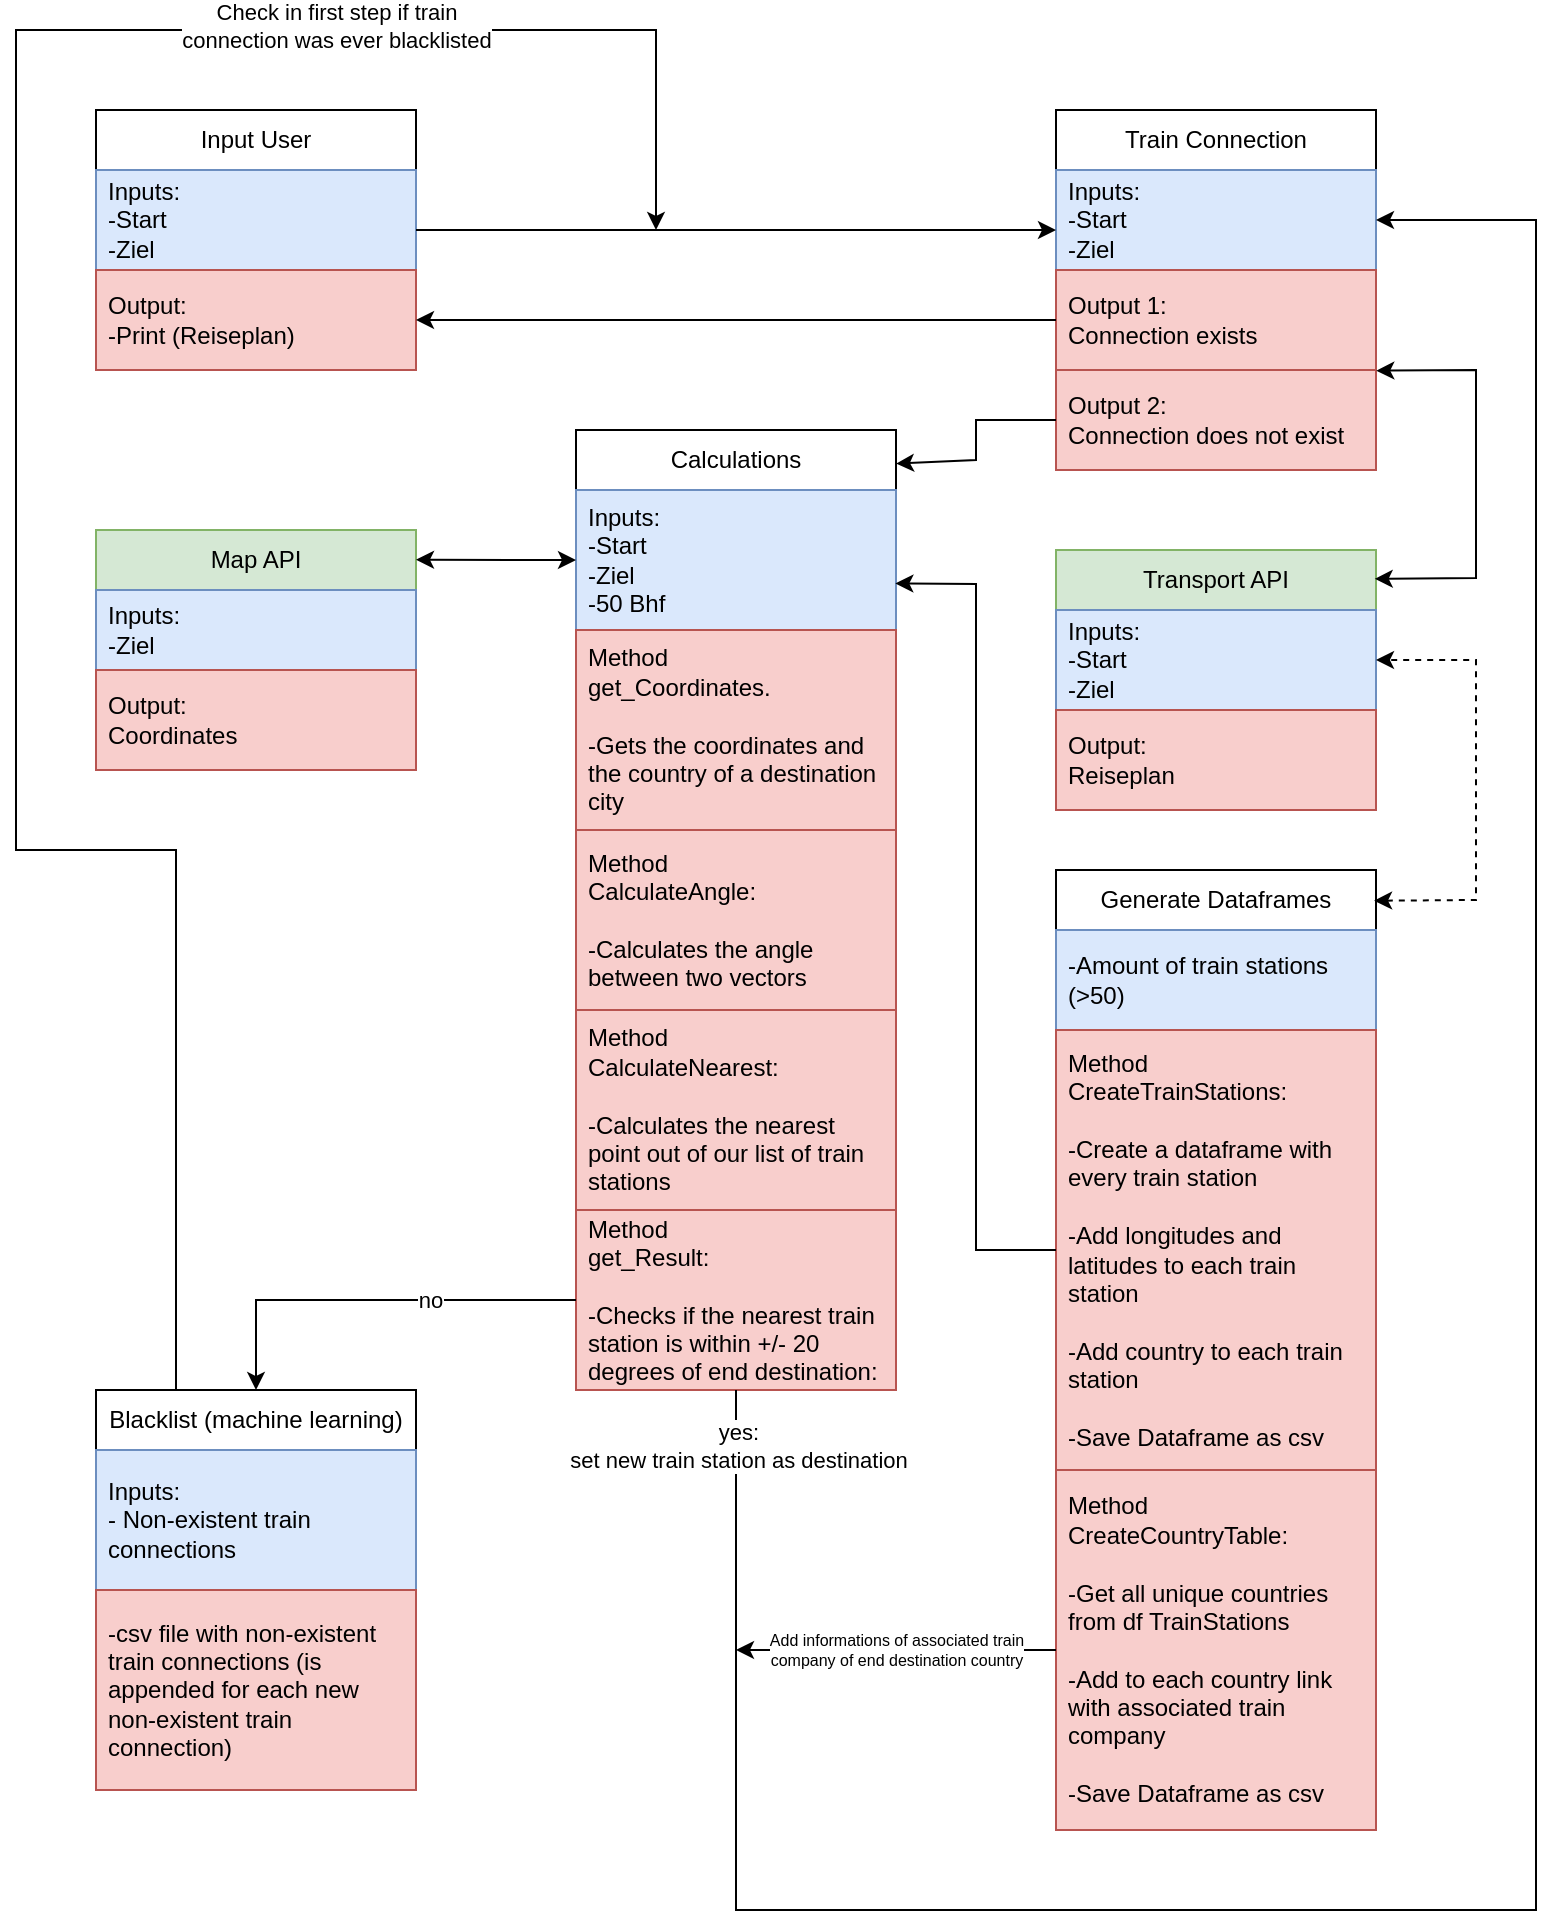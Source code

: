 <mxfile version="24.2.5" type="device">
  <diagram name="Page-1" id="Yg3Di62gPbDl6eEjb5mG">
    <mxGraphModel dx="367" dy="298" grid="1" gridSize="10" guides="1" tooltips="1" connect="1" arrows="1" fold="1" page="1" pageScale="1" pageWidth="850" pageHeight="1100" math="0" shadow="0">
      <root>
        <mxCell id="0" />
        <mxCell id="1" parent="0" />
        <mxCell id="HPL71My5Zk9LbJ4a0La9-2" value="Input User" style="swimlane;fontStyle=0;childLayout=stackLayout;horizontal=1;startSize=30;horizontalStack=0;resizeParent=1;resizeParentMax=0;resizeLast=0;collapsible=1;marginBottom=0;whiteSpace=wrap;html=1;" parent="1" vertex="1">
          <mxGeometry x="80" y="120" width="160" height="130" as="geometry" />
        </mxCell>
        <mxCell id="HPL71My5Zk9LbJ4a0La9-3" value="Inputs:&lt;div&gt;-Start&lt;/div&gt;&lt;div&gt;-Ziel&lt;/div&gt;" style="text;strokeColor=#6c8ebf;fillColor=#dae8fc;align=left;verticalAlign=middle;spacingLeft=4;spacingRight=4;overflow=hidden;points=[[0,0.5],[1,0.5]];portConstraint=eastwest;rotatable=0;whiteSpace=wrap;html=1;" parent="HPL71My5Zk9LbJ4a0La9-2" vertex="1">
          <mxGeometry y="30" width="160" height="50" as="geometry" />
        </mxCell>
        <mxCell id="HPL71My5Zk9LbJ4a0La9-4" value="Output:&lt;div&gt;-Print (Reiseplan)&lt;/div&gt;" style="text;strokeColor=#b85450;fillColor=#f8cecc;align=left;verticalAlign=middle;spacingLeft=4;spacingRight=4;overflow=hidden;points=[[0,0.5],[1,0.5]];portConstraint=eastwest;rotatable=0;whiteSpace=wrap;html=1;" parent="HPL71My5Zk9LbJ4a0La9-2" vertex="1">
          <mxGeometry y="80" width="160" height="50" as="geometry" />
        </mxCell>
        <mxCell id="HPL71My5Zk9LbJ4a0La9-8" value="Train Connection" style="swimlane;fontStyle=0;childLayout=stackLayout;horizontal=1;startSize=30;horizontalStack=0;resizeParent=1;resizeParentMax=0;resizeLast=0;collapsible=1;marginBottom=0;whiteSpace=wrap;html=1;" parent="1" vertex="1">
          <mxGeometry x="560" y="120" width="160" height="180" as="geometry" />
        </mxCell>
        <mxCell id="HPL71My5Zk9LbJ4a0La9-9" value="Inputs:&lt;div&gt;-Start&lt;/div&gt;&lt;div&gt;-Ziel&lt;/div&gt;" style="text;strokeColor=#6c8ebf;fillColor=#dae8fc;align=left;verticalAlign=middle;spacingLeft=4;spacingRight=4;overflow=hidden;points=[[0,0.5],[1,0.5]];portConstraint=eastwest;rotatable=0;whiteSpace=wrap;html=1;" parent="HPL71My5Zk9LbJ4a0La9-8" vertex="1">
          <mxGeometry y="30" width="160" height="50" as="geometry" />
        </mxCell>
        <mxCell id="HPL71My5Zk9LbJ4a0La9-14" value="Output 1:&lt;br&gt;Connection exists" style="text;strokeColor=#b85450;fillColor=#f8cecc;align=left;verticalAlign=middle;spacingLeft=4;spacingRight=4;overflow=hidden;points=[[0,0.5],[1,0.5]];portConstraint=eastwest;rotatable=0;whiteSpace=wrap;html=1;" parent="HPL71My5Zk9LbJ4a0La9-8" vertex="1">
          <mxGeometry y="80" width="160" height="50" as="geometry" />
        </mxCell>
        <mxCell id="HPL71My5Zk9LbJ4a0La9-10" value="Output 2:&lt;br&gt;Connection does not exist" style="text;strokeColor=#b85450;fillColor=#f8cecc;align=left;verticalAlign=middle;spacingLeft=4;spacingRight=4;overflow=hidden;points=[[0,0.5],[1,0.5]];portConstraint=eastwest;rotatable=0;whiteSpace=wrap;html=1;" parent="HPL71My5Zk9LbJ4a0La9-8" vertex="1">
          <mxGeometry y="130" width="160" height="50" as="geometry" />
        </mxCell>
        <mxCell id="HPL71My5Zk9LbJ4a0La9-18" value="" style="endArrow=classic;html=1;rounded=0;exitX=1;exitY=0.5;exitDx=0;exitDy=0;entryX=0;entryY=0.5;entryDx=0;entryDy=0;" parent="1" edge="1">
          <mxGeometry width="50" height="50" relative="1" as="geometry">
            <mxPoint x="240" y="180" as="sourcePoint" />
            <mxPoint x="560" y="180" as="targetPoint" />
          </mxGeometry>
        </mxCell>
        <mxCell id="HPL71My5Zk9LbJ4a0La9-20" value="" style="endArrow=classic;html=1;rounded=0;exitX=0;exitY=0.5;exitDx=0;exitDy=0;entryX=1;entryY=0.5;entryDx=0;entryDy=0;" parent="1" source="HPL71My5Zk9LbJ4a0La9-14" target="HPL71My5Zk9LbJ4a0La9-4" edge="1">
          <mxGeometry width="50" height="50" relative="1" as="geometry">
            <mxPoint x="200" y="165" as="sourcePoint" />
            <mxPoint x="340" y="165" as="targetPoint" />
          </mxGeometry>
        </mxCell>
        <mxCell id="HPL71My5Zk9LbJ4a0La9-21" value="Calculations" style="swimlane;fontStyle=0;childLayout=stackLayout;horizontal=1;startSize=30;horizontalStack=0;resizeParent=1;resizeParentMax=0;resizeLast=0;collapsible=1;marginBottom=0;whiteSpace=wrap;html=1;" parent="1" vertex="1">
          <mxGeometry x="320" y="280" width="160" height="480" as="geometry" />
        </mxCell>
        <mxCell id="HPL71My5Zk9LbJ4a0La9-22" value="Inputs:&lt;div&gt;-Start&lt;/div&gt;&lt;div&gt;-Ziel&lt;br&gt;-50 Bhf&lt;/div&gt;" style="text;strokeColor=#6c8ebf;fillColor=#dae8fc;align=left;verticalAlign=middle;spacingLeft=4;spacingRight=4;overflow=hidden;points=[[0,0.5],[1,0.5]];portConstraint=eastwest;rotatable=0;whiteSpace=wrap;html=1;" parent="HPL71My5Zk9LbJ4a0La9-21" vertex="1">
          <mxGeometry y="30" width="160" height="70" as="geometry" />
        </mxCell>
        <mxCell id="HPL71My5Zk9LbJ4a0La9-23" value="Method&lt;br&gt;CalculateAngle:&lt;br&gt;&lt;br&gt;-Calculates the angle between two vectors" style="text;strokeColor=#b85450;fillColor=#f8cecc;align=left;verticalAlign=middle;spacingLeft=4;spacingRight=4;overflow=hidden;points=[[0,0.5],[1,0.5]];portConstraint=eastwest;rotatable=0;whiteSpace=wrap;html=1;" parent="HPL71My5Zk9LbJ4a0La9-21" vertex="1">
          <mxGeometry y="100" width="160" height="100" as="geometry" />
        </mxCell>
        <mxCell id="HPL71My5Zk9LbJ4a0La9-81" value="Method&lt;br&gt;CalculateAngle:&lt;br&gt;&lt;br&gt;-Calculates the angle between two vectors" style="text;strokeColor=#b85450;fillColor=#f8cecc;align=left;verticalAlign=middle;spacingLeft=4;spacingRight=4;overflow=hidden;points=[[0,0.5],[1,0.5]];portConstraint=eastwest;rotatable=0;whiteSpace=wrap;html=1;" parent="HPL71My5Zk9LbJ4a0La9-21" vertex="1">
          <mxGeometry y="200" width="160" height="90" as="geometry" />
        </mxCell>
        <mxCell id="HPL71My5Zk9LbJ4a0La9-109" value="&lt;div&gt;Method&lt;div&gt;CalculateNearest:&lt;br&gt;&lt;br&gt;-Calculates the nearest point out of our list of train stations&lt;/div&gt;&lt;/div&gt;" style="text;strokeColor=#b85450;fillColor=#f8cecc;align=left;verticalAlign=middle;spacingLeft=4;spacingRight=4;overflow=hidden;points=[[0,0.5],[1,0.5]];portConstraint=eastwest;rotatable=0;whiteSpace=wrap;html=1;" parent="HPL71My5Zk9LbJ4a0La9-21" vertex="1">
          <mxGeometry y="290" width="160" height="100" as="geometry" />
        </mxCell>
        <mxCell id="HPL71My5Zk9LbJ4a0La9-24" value="Method&lt;div&gt;get_Result:&lt;/div&gt;&lt;div&gt;&lt;br&gt;&lt;/div&gt;&lt;div&gt;-Checks if the nearest train station is within +/- 20 degrees of end destination:&lt;br&gt;&lt;br&gt;&lt;br&gt;&lt;/div&gt;" style="text;strokeColor=#b85450;fillColor=#f8cecc;align=left;verticalAlign=middle;spacingLeft=4;spacingRight=4;overflow=hidden;points=[[0,0.5],[1,0.5]];portConstraint=eastwest;rotatable=0;whiteSpace=wrap;html=1;" parent="HPL71My5Zk9LbJ4a0La9-21" vertex="1">
          <mxGeometry y="390" width="160" height="90" as="geometry" />
        </mxCell>
        <mxCell id="HPL71My5Zk9LbJ4a0La9-25" value="" style="endArrow=classic;html=1;rounded=0;exitX=0;exitY=0.5;exitDx=0;exitDy=0;entryX=1;entryY=0.035;entryDx=0;entryDy=0;entryPerimeter=0;" parent="1" source="HPL71My5Zk9LbJ4a0La9-10" target="HPL71My5Zk9LbJ4a0La9-21" edge="1">
          <mxGeometry width="50" height="50" relative="1" as="geometry">
            <mxPoint x="340" y="215" as="sourcePoint" />
            <mxPoint x="480" y="310" as="targetPoint" />
            <Array as="points">
              <mxPoint x="520" y="275" />
              <mxPoint x="520" y="295" />
            </Array>
          </mxGeometry>
        </mxCell>
        <mxCell id="HPL71My5Zk9LbJ4a0La9-26" value="Map API" style="swimlane;fontStyle=0;childLayout=stackLayout;horizontal=1;startSize=30;horizontalStack=0;resizeParent=1;resizeParentMax=0;resizeLast=0;collapsible=1;marginBottom=0;whiteSpace=wrap;html=1;fillColor=#d5e8d4;strokeColor=#82b366;" parent="1" vertex="1">
          <mxGeometry x="80" y="330" width="160" height="120" as="geometry" />
        </mxCell>
        <mxCell id="HPL71My5Zk9LbJ4a0La9-27" value="Inputs:&lt;div&gt;-Ziel&lt;/div&gt;" style="text;strokeColor=#6c8ebf;fillColor=#dae8fc;align=left;verticalAlign=middle;spacingLeft=4;spacingRight=4;overflow=hidden;points=[[0,0.5],[1,0.5]];portConstraint=eastwest;rotatable=0;whiteSpace=wrap;html=1;" parent="HPL71My5Zk9LbJ4a0La9-26" vertex="1">
          <mxGeometry y="30" width="160" height="40" as="geometry" />
        </mxCell>
        <mxCell id="HPL71My5Zk9LbJ4a0La9-28" value="Output:&lt;br&gt;Coordinates" style="text;strokeColor=#b85450;fillColor=#f8cecc;align=left;verticalAlign=middle;spacingLeft=4;spacingRight=4;overflow=hidden;points=[[0,0.5],[1,0.5]];portConstraint=eastwest;rotatable=0;whiteSpace=wrap;html=1;" parent="HPL71My5Zk9LbJ4a0La9-26" vertex="1">
          <mxGeometry y="70" width="160" height="50" as="geometry" />
        </mxCell>
        <mxCell id="HPL71My5Zk9LbJ4a0La9-32" value="" style="endArrow=classic;startArrow=classic;html=1;rounded=0;entryX=0;entryY=0.5;entryDx=0;entryDy=0;exitX=1;exitY=0.124;exitDx=0;exitDy=0;exitPerimeter=0;" parent="1" source="HPL71My5Zk9LbJ4a0La9-26" target="HPL71My5Zk9LbJ4a0La9-22" edge="1">
          <mxGeometry width="50" height="50" relative="1" as="geometry">
            <mxPoint x="240" y="326" as="sourcePoint" />
            <mxPoint x="350" y="310" as="targetPoint" />
          </mxGeometry>
        </mxCell>
        <mxCell id="HPL71My5Zk9LbJ4a0La9-33" value="Transport API" style="swimlane;fontStyle=0;childLayout=stackLayout;horizontal=1;startSize=30;horizontalStack=0;resizeParent=1;resizeParentMax=0;resizeLast=0;collapsible=1;marginBottom=0;whiteSpace=wrap;html=1;fillColor=#d5e8d4;strokeColor=#82b366;" parent="1" vertex="1">
          <mxGeometry x="560" y="340" width="160" height="130" as="geometry" />
        </mxCell>
        <mxCell id="HPL71My5Zk9LbJ4a0La9-36" value="Inputs:&lt;div&gt;-Start&lt;/div&gt;&lt;div&gt;-Ziel&lt;/div&gt;" style="text;strokeColor=#6c8ebf;fillColor=#dae8fc;align=left;verticalAlign=middle;spacingLeft=4;spacingRight=4;overflow=hidden;points=[[0,0.5],[1,0.5]];portConstraint=eastwest;rotatable=0;whiteSpace=wrap;html=1;" parent="HPL71My5Zk9LbJ4a0La9-33" vertex="1">
          <mxGeometry y="30" width="160" height="50" as="geometry" />
        </mxCell>
        <mxCell id="HPL71My5Zk9LbJ4a0La9-35" value="Output:&lt;br&gt;Reiseplan" style="text;strokeColor=#b85450;fillColor=#f8cecc;align=left;verticalAlign=middle;spacingLeft=4;spacingRight=4;overflow=hidden;points=[[0,0.5],[1,0.5]];portConstraint=eastwest;rotatable=0;whiteSpace=wrap;html=1;" parent="HPL71My5Zk9LbJ4a0La9-33" vertex="1">
          <mxGeometry y="80" width="160" height="50" as="geometry" />
        </mxCell>
        <mxCell id="HPL71My5Zk9LbJ4a0La9-37" value="" style="endArrow=classic;startArrow=classic;html=1;rounded=0;entryX=1.001;entryY=1.007;entryDx=0;entryDy=0;exitX=0.996;exitY=0.111;exitDx=0;exitDy=0;exitPerimeter=0;entryPerimeter=0;" parent="1" source="HPL71My5Zk9LbJ4a0La9-33" target="HPL71My5Zk9LbJ4a0La9-14" edge="1">
          <mxGeometry width="50" height="50" relative="1" as="geometry">
            <mxPoint x="720" y="330" as="sourcePoint" />
            <mxPoint x="350" y="310" as="targetPoint" />
            <Array as="points">
              <mxPoint x="770" y="354" />
              <mxPoint x="770" y="250" />
            </Array>
          </mxGeometry>
        </mxCell>
        <mxCell id="HPL71My5Zk9LbJ4a0La9-64" value="Generate Dataframes" style="swimlane;fontStyle=0;childLayout=stackLayout;horizontal=1;startSize=30;horizontalStack=0;resizeParent=1;resizeParentMax=0;resizeLast=0;collapsible=1;marginBottom=0;whiteSpace=wrap;html=1;" parent="1" vertex="1">
          <mxGeometry x="560" y="500" width="160" height="480" as="geometry" />
        </mxCell>
        <mxCell id="HPL71My5Zk9LbJ4a0La9-65" value="-Amount of train stations (&amp;gt;50)" style="text;strokeColor=#6c8ebf;fillColor=#dae8fc;align=left;verticalAlign=middle;spacingLeft=4;spacingRight=4;overflow=hidden;points=[[0,0.5],[1,0.5]];portConstraint=eastwest;rotatable=0;whiteSpace=wrap;html=1;" parent="HPL71My5Zk9LbJ4a0La9-64" vertex="1">
          <mxGeometry y="30" width="160" height="50" as="geometry" />
        </mxCell>
        <mxCell id="HPL71My5Zk9LbJ4a0La9-66" value="Method CreateTrainStations:&lt;br&gt;&lt;br&gt;-Create a dataframe with every train station&lt;br&gt;&lt;br&gt;&lt;div&gt;-Add longitudes and latitudes to each train station&lt;br&gt;&lt;br&gt;&lt;/div&gt;&lt;div&gt;-Add country to each train station&lt;br&gt;&lt;br&gt;-Save Dataframe as csv&lt;/div&gt;" style="text;strokeColor=#b85450;fillColor=#f8cecc;align=left;verticalAlign=middle;spacingLeft=4;spacingRight=4;overflow=hidden;points=[[0,0.5],[1,0.5]];portConstraint=eastwest;rotatable=0;whiteSpace=wrap;html=1;" parent="HPL71My5Zk9LbJ4a0La9-64" vertex="1">
          <mxGeometry y="80" width="160" height="220" as="geometry" />
        </mxCell>
        <mxCell id="HPL71My5Zk9LbJ4a0La9-74" value="Method CreateCountryTable:&lt;br&gt;&lt;br&gt;-Get all unique countries from df TrainStations&lt;br&gt;&lt;br&gt;-Add to each country link with associated train company&lt;br&gt;&lt;div&gt;&lt;br&gt;&lt;/div&gt;&lt;div&gt;-Save Dataframe as csv&lt;br&gt;&lt;/div&gt;" style="text;strokeColor=#b85450;fillColor=#f8cecc;align=left;verticalAlign=middle;spacingLeft=4;spacingRight=4;overflow=hidden;points=[[0,0.5],[1,0.5]];portConstraint=eastwest;rotatable=0;whiteSpace=wrap;html=1;" parent="HPL71My5Zk9LbJ4a0La9-64" vertex="1">
          <mxGeometry y="300" width="160" height="180" as="geometry" />
        </mxCell>
        <mxCell id="HPL71My5Zk9LbJ4a0La9-75" value="" style="endArrow=classic;startArrow=classic;html=1;rounded=0;entryX=1;entryY=0.5;entryDx=0;entryDy=0;exitX=0.994;exitY=0.032;exitDx=0;exitDy=0;exitPerimeter=0;dashed=1;" parent="1" source="HPL71My5Zk9LbJ4a0La9-64" target="HPL71My5Zk9LbJ4a0La9-36" edge="1">
          <mxGeometry width="50" height="50" relative="1" as="geometry">
            <mxPoint x="780" y="500" as="sourcePoint" />
            <mxPoint x="300" y="550" as="targetPoint" />
            <Array as="points">
              <mxPoint x="770" y="515" />
              <mxPoint x="770" y="395" />
            </Array>
          </mxGeometry>
        </mxCell>
        <mxCell id="HPL71My5Zk9LbJ4a0La9-77" value="" style="endArrow=classic;html=1;rounded=0;exitX=0;exitY=0.5;exitDx=0;exitDy=0;entryX=0.998;entryY=0.667;entryDx=0;entryDy=0;entryPerimeter=0;" parent="1" source="HPL71My5Zk9LbJ4a0La9-66" target="HPL71My5Zk9LbJ4a0La9-22" edge="1">
          <mxGeometry width="50" height="50" relative="1" as="geometry">
            <mxPoint x="250" y="460" as="sourcePoint" />
            <mxPoint x="300" y="410" as="targetPoint" />
            <Array as="points">
              <mxPoint x="520" y="690" />
              <mxPoint x="520" y="357" />
            </Array>
          </mxGeometry>
        </mxCell>
        <mxCell id="HPL71My5Zk9LbJ4a0La9-82" value="" style="endArrow=classic;html=1;rounded=0;exitX=0.5;exitY=1;exitDx=0;exitDy=0;entryX=1;entryY=0.5;entryDx=0;entryDy=0;" parent="1" source="HPL71My5Zk9LbJ4a0La9-21" target="HPL71My5Zk9LbJ4a0La9-9" edge="1">
          <mxGeometry width="50" height="50" relative="1" as="geometry">
            <mxPoint x="470" y="720" as="sourcePoint" />
            <mxPoint x="760" y="840" as="targetPoint" />
            <Array as="points">
              <mxPoint x="400" y="1020" />
              <mxPoint x="800" y="1020" />
              <mxPoint x="800" y="175" />
            </Array>
          </mxGeometry>
        </mxCell>
        <mxCell id="HPL71My5Zk9LbJ4a0La9-83" value="yes:&lt;br&gt;set new train station as destination" style="edgeLabel;html=1;align=center;verticalAlign=middle;resizable=0;points=[];" parent="HPL71My5Zk9LbJ4a0La9-82" vertex="1" connectable="0">
          <mxGeometry x="-0.882" y="1" relative="1" as="geometry">
            <mxPoint y="-66" as="offset" />
          </mxGeometry>
        </mxCell>
        <mxCell id="HPL71My5Zk9LbJ4a0La9-84" value="" style="endArrow=classic;html=1;rounded=0;exitX=0;exitY=0.5;exitDx=0;exitDy=0;" parent="1" source="HPL71My5Zk9LbJ4a0La9-74" edge="1">
          <mxGeometry width="50" height="50" relative="1" as="geometry">
            <mxPoint x="420" y="870" as="sourcePoint" />
            <mxPoint x="400" y="890" as="targetPoint" />
          </mxGeometry>
        </mxCell>
        <mxCell id="HPL71My5Zk9LbJ4a0La9-85" value="&lt;div style=&quot;font-size: 8px;&quot;&gt;&lt;font style=&quot;font-size: 8px;&quot;&gt;Add informations of associated train&lt;/font&gt;&lt;/div&gt;&lt;div style=&quot;font-size: 8px;&quot;&gt;&lt;font style=&quot;font-size: 8px;&quot;&gt;company of end destination country&lt;/font&gt;&lt;/div&gt;" style="edgeLabel;html=1;align=center;verticalAlign=middle;resizable=0;points=[];" parent="HPL71My5Zk9LbJ4a0La9-84" vertex="1" connectable="0">
          <mxGeometry x="0.008" relative="1" as="geometry">
            <mxPoint as="offset" />
          </mxGeometry>
        </mxCell>
        <mxCell id="HPL71My5Zk9LbJ4a0La9-89" value="Blacklist (machine learning)" style="swimlane;fontStyle=0;childLayout=stackLayout;horizontal=1;startSize=30;horizontalStack=0;resizeParent=1;resizeParentMax=0;resizeLast=0;collapsible=1;marginBottom=0;whiteSpace=wrap;html=1;" parent="1" vertex="1">
          <mxGeometry x="80" y="760" width="160" height="200" as="geometry" />
        </mxCell>
        <mxCell id="HPL71My5Zk9LbJ4a0La9-90" value="Inputs:&lt;br&gt;- Non-existent train connections" style="text;strokeColor=#6c8ebf;fillColor=#dae8fc;align=left;verticalAlign=middle;spacingLeft=4;spacingRight=4;overflow=hidden;points=[[0,0.5],[1,0.5]];portConstraint=eastwest;rotatable=0;whiteSpace=wrap;html=1;" parent="HPL71My5Zk9LbJ4a0La9-89" vertex="1">
          <mxGeometry y="30" width="160" height="70" as="geometry" />
        </mxCell>
        <mxCell id="HPL71My5Zk9LbJ4a0La9-91" value="-csv file with non-existent train connections (is appended for each new non-existent train connection)" style="text;strokeColor=#b85450;fillColor=#f8cecc;align=left;verticalAlign=middle;spacingLeft=4;spacingRight=4;overflow=hidden;points=[[0,0.5],[1,0.5]];portConstraint=eastwest;rotatable=0;whiteSpace=wrap;html=1;" parent="HPL71My5Zk9LbJ4a0La9-89" vertex="1">
          <mxGeometry y="100" width="160" height="100" as="geometry" />
        </mxCell>
        <mxCell id="HPL71My5Zk9LbJ4a0La9-95" value="" style="endArrow=classic;html=1;rounded=0;exitX=0;exitY=0.5;exitDx=0;exitDy=0;entryX=0.5;entryY=0;entryDx=0;entryDy=0;" parent="1" source="HPL71My5Zk9LbJ4a0La9-24" target="HPL71My5Zk9LbJ4a0La9-89" edge="1">
          <mxGeometry width="50" height="50" relative="1" as="geometry">
            <mxPoint x="340" y="760" as="sourcePoint" />
            <mxPoint x="390" y="710" as="targetPoint" />
            <Array as="points">
              <mxPoint x="160" y="715" />
            </Array>
          </mxGeometry>
        </mxCell>
        <mxCell id="HPL71My5Zk9LbJ4a0La9-99" value="no" style="edgeLabel;html=1;align=center;verticalAlign=middle;resizable=0;points=[];" parent="HPL71My5Zk9LbJ4a0La9-95" vertex="1" connectable="0">
          <mxGeometry x="-0.327" y="3" relative="1" as="geometry">
            <mxPoint x="-4" y="-3" as="offset" />
          </mxGeometry>
        </mxCell>
        <mxCell id="HPL71My5Zk9LbJ4a0La9-100" value="" style="endArrow=classic;html=1;rounded=0;exitX=0.25;exitY=0;exitDx=0;exitDy=0;" parent="1" source="HPL71My5Zk9LbJ4a0La9-89" edge="1">
          <mxGeometry width="50" height="50" relative="1" as="geometry">
            <mxPoint x="340" y="590" as="sourcePoint" />
            <mxPoint x="360" y="180" as="targetPoint" />
            <Array as="points">
              <mxPoint x="120" y="490" />
              <mxPoint x="40" y="490" />
              <mxPoint x="40" y="80" />
              <mxPoint x="360" y="80" />
            </Array>
          </mxGeometry>
        </mxCell>
        <mxCell id="HPL71My5Zk9LbJ4a0La9-101" value="Check in first step if train&lt;div&gt;connection was ever blacklisted&lt;/div&gt;" style="edgeLabel;html=1;align=center;verticalAlign=middle;resizable=0;points=[];" parent="HPL71My5Zk9LbJ4a0La9-100" vertex="1" connectable="0">
          <mxGeometry x="0.659" y="2" relative="1" as="geometry">
            <mxPoint x="-59" as="offset" />
          </mxGeometry>
        </mxCell>
        <mxCell id="HPL71My5Zk9LbJ4a0La9-103" value="Method&lt;br&gt;get_Coordinates.&lt;br&gt;&lt;br&gt;-Gets the coordinates and the country of a destination city" style="text;strokeColor=#b85450;fillColor=#f8cecc;align=left;verticalAlign=middle;spacingLeft=4;spacingRight=4;overflow=hidden;points=[[0,0.5],[1,0.5]];portConstraint=eastwest;rotatable=0;whiteSpace=wrap;html=1;" parent="1" vertex="1">
          <mxGeometry x="320" y="380" width="160" height="100" as="geometry" />
        </mxCell>
      </root>
    </mxGraphModel>
  </diagram>
</mxfile>
